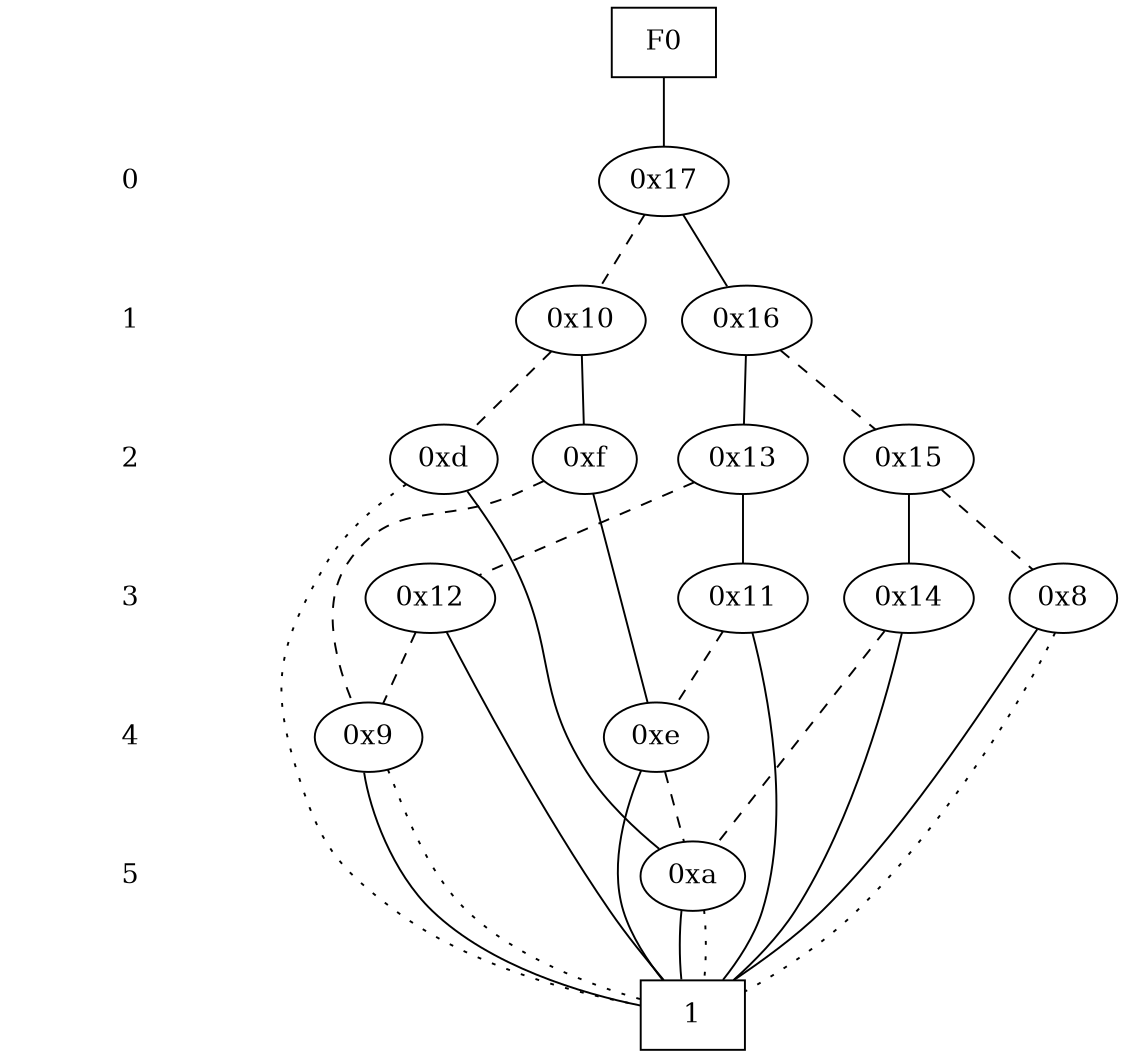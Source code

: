 digraph "DD" {
size = "7.5,10"
center = true;
edge [dir = none];
{ node [shape = plaintext];
  edge [style = invis];
  "CONST NODES" [style = invis];
" 0 " -> " 1 " -> " 2 " -> " 3 " -> " 4 " -> " 5 " -> "CONST NODES"; 
}
{ rank = same; node [shape = box]; edge [style = invis];
"F0"; }
{ rank = same; " 0 ";
"0x17";
}
{ rank = same; " 1 ";
"0x10";
"0x16";
}
{ rank = same; " 2 ";
"0xd";
"0x13";
"0x15";
"0xf";
}
{ rank = same; " 3 ";
"0x8";
"0x12";
"0x14";
"0x11";
}
{ rank = same; " 4 ";
"0x9";
"0xe";
}
{ rank = same; " 5 ";
"0xa";
}
{ rank = same; "CONST NODES";
{ node [shape = box]; "0x1";
}
}
"F0" -> "0x17" [style = solid];
"0x17" -> "0x16";
"0x17" -> "0x10" [style = dashed];
"0x10" -> "0xf";
"0x10" -> "0xd" [style = dashed];
"0x16" -> "0x13";
"0x16" -> "0x15" [style = dashed];
"0xd" -> "0xa";
"0xd" -> "0x1" [style = dotted];
"0x13" -> "0x11";
"0x13" -> "0x12" [style = dashed];
"0x15" -> "0x14";
"0x15" -> "0x8" [style = dashed];
"0xf" -> "0xe";
"0xf" -> "0x9" [style = dashed];
"0x8" -> "0x1";
"0x8" -> "0x1" [style = dotted];
"0x12" -> "0x1";
"0x12" -> "0x9" [style = dashed];
"0x14" -> "0x1";
"0x14" -> "0xa" [style = dashed];
"0x11" -> "0x1";
"0x11" -> "0xe" [style = dashed];
"0x9" -> "0x1";
"0x9" -> "0x1" [style = dotted];
"0xe" -> "0x1";
"0xe" -> "0xa" [style = dashed];
"0xa" -> "0x1";
"0xa" -> "0x1" [style = dotted];
"0x1" [label = "1"];
}
